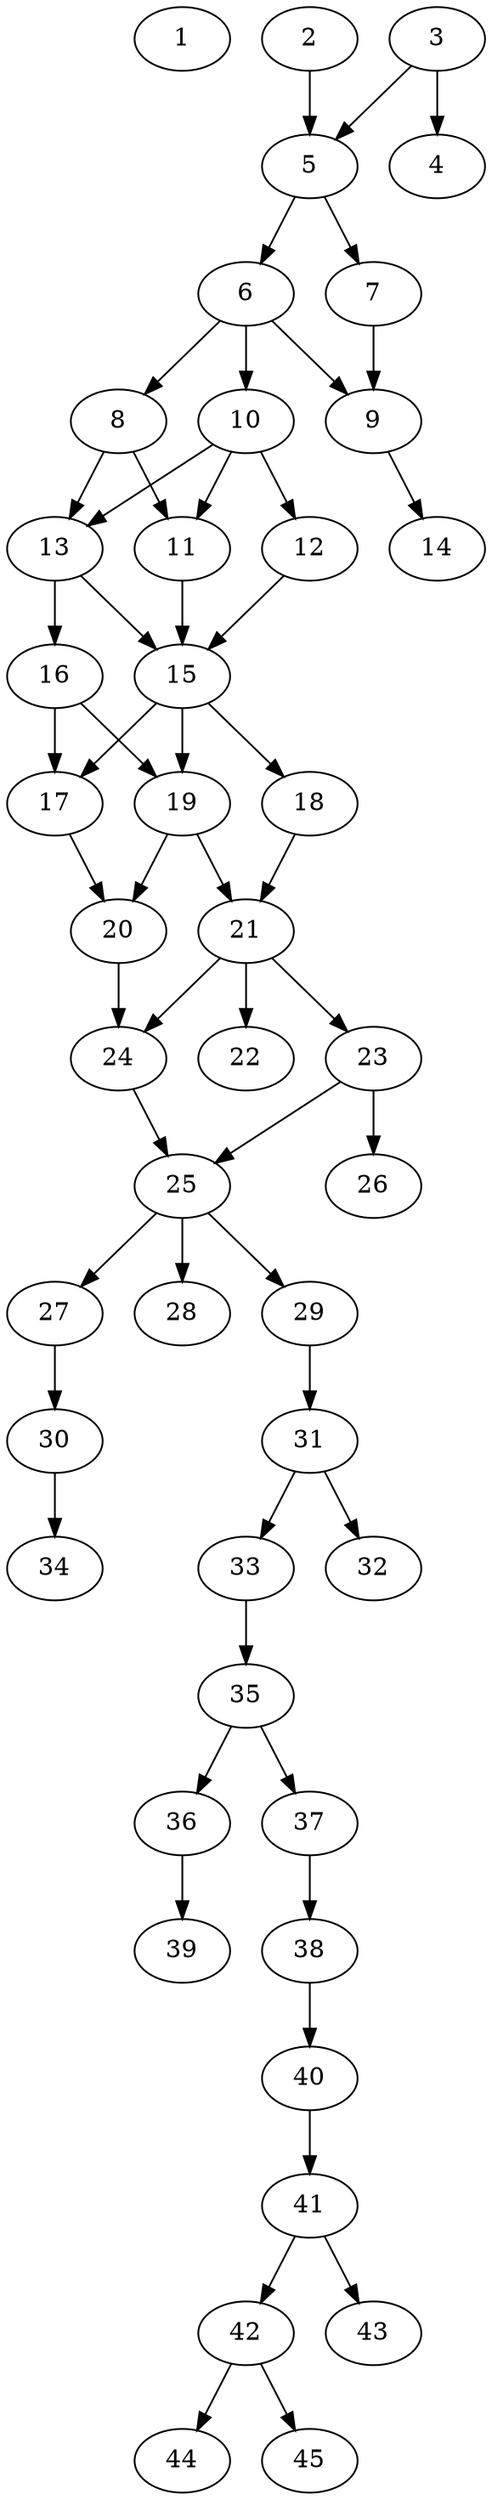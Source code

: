 // DAG automatically generated by daggen at Thu Oct  3 14:07:25 2019
// ./daggen --dot -n 45 --ccr 0.3 --fat 0.3 --regular 0.5 --density 0.6 --mindata 5242880 --maxdata 52428800 
digraph G {
  1 [size="80858453", alpha="0.16", expect_size="24257536"] 
  2 [size="143674027", alpha="0.13", expect_size="43102208"] 
  2 -> 5 [size ="43102208"]
  3 [size="139502933", alpha="0.09", expect_size="41850880"] 
  3 -> 4 [size ="41850880"]
  3 -> 5 [size ="41850880"]
  4 [size="171499520", alpha="0.20", expect_size="51449856"] 
  5 [size="84230827", alpha="0.13", expect_size="25269248"] 
  5 -> 6 [size ="25269248"]
  5 -> 7 [size ="25269248"]
  6 [size="80035840", alpha="0.10", expect_size="24010752"] 
  6 -> 8 [size ="24010752"]
  6 -> 9 [size ="24010752"]
  6 -> 10 [size ="24010752"]
  7 [size="110690987", alpha="0.14", expect_size="33207296"] 
  7 -> 9 [size ="33207296"]
  8 [size="74291200", alpha="0.08", expect_size="22287360"] 
  8 -> 11 [size ="22287360"]
  8 -> 13 [size ="22287360"]
  9 [size="77206187", alpha="0.12", expect_size="23161856"] 
  9 -> 14 [size ="23161856"]
  10 [size="100881067", alpha="0.00", expect_size="30264320"] 
  10 -> 11 [size ="30264320"]
  10 -> 12 [size ="30264320"]
  10 -> 13 [size ="30264320"]
  11 [size="77387093", alpha="0.08", expect_size="23216128"] 
  11 -> 15 [size ="23216128"]
  12 [size="45957120", alpha="0.05", expect_size="13787136"] 
  12 -> 15 [size ="13787136"]
  13 [size="145657173", alpha="0.14", expect_size="43697152"] 
  13 -> 15 [size ="43697152"]
  13 -> 16 [size ="43697152"]
  14 [size="56395093", alpha="0.10", expect_size="16918528"] 
  15 [size="52534613", alpha="0.15", expect_size="15760384"] 
  15 -> 17 [size ="15760384"]
  15 -> 18 [size ="15760384"]
  15 -> 19 [size ="15760384"]
  16 [size="155736747", alpha="0.03", expect_size="46721024"] 
  16 -> 17 [size ="46721024"]
  16 -> 19 [size ="46721024"]
  17 [size="75021653", alpha="0.08", expect_size="22506496"] 
  17 -> 20 [size ="22506496"]
  18 [size="24425813", alpha="0.01", expect_size="7327744"] 
  18 -> 21 [size ="7327744"]
  19 [size="90521600", alpha="0.04", expect_size="27156480"] 
  19 -> 20 [size ="27156480"]
  19 -> 21 [size ="27156480"]
  20 [size="30621013", alpha="0.08", expect_size="9186304"] 
  20 -> 24 [size ="9186304"]
  21 [size="31300267", alpha="0.19", expect_size="9390080"] 
  21 -> 22 [size ="9390080"]
  21 -> 23 [size ="9390080"]
  21 -> 24 [size ="9390080"]
  22 [size="97662293", alpha="0.07", expect_size="29298688"] 
  23 [size="140404053", alpha="0.11", expect_size="42121216"] 
  23 -> 25 [size ="42121216"]
  23 -> 26 [size ="42121216"]
  24 [size="95849813", alpha="0.14", expect_size="28754944"] 
  24 -> 25 [size ="28754944"]
  25 [size="18083840", alpha="0.05", expect_size="5425152"] 
  25 -> 27 [size ="5425152"]
  25 -> 28 [size ="5425152"]
  25 -> 29 [size ="5425152"]
  26 [size="132539733", alpha="0.05", expect_size="39761920"] 
  27 [size="155200853", alpha="0.16", expect_size="46560256"] 
  27 -> 30 [size ="46560256"]
  28 [size="59467093", alpha="0.14", expect_size="17840128"] 
  29 [size="70239573", alpha="0.00", expect_size="21071872"] 
  29 -> 31 [size ="21071872"]
  30 [size="100959573", alpha="0.17", expect_size="30287872"] 
  30 -> 34 [size ="30287872"]
  31 [size="161191253", alpha="0.01", expect_size="48357376"] 
  31 -> 32 [size ="48357376"]
  31 -> 33 [size ="48357376"]
  32 [size="157033813", alpha="0.09", expect_size="47110144"] 
  33 [size="57398613", alpha="0.13", expect_size="17219584"] 
  33 -> 35 [size ="17219584"]
  34 [size="141598720", alpha="0.03", expect_size="42479616"] 
  35 [size="91801600", alpha="0.16", expect_size="27540480"] 
  35 -> 36 [size ="27540480"]
  35 -> 37 [size ="27540480"]
  36 [size="132051627", alpha="0.07", expect_size="39615488"] 
  36 -> 39 [size ="39615488"]
  37 [size="167621973", alpha="0.06", expect_size="50286592"] 
  37 -> 38 [size ="50286592"]
  38 [size="134444373", alpha="0.05", expect_size="40333312"] 
  38 -> 40 [size ="40333312"]
  39 [size="89330347", alpha="0.14", expect_size="26799104"] 
  40 [size="92016640", alpha="0.04", expect_size="27604992"] 
  40 -> 41 [size ="27604992"]
  41 [size="68618240", alpha="0.17", expect_size="20585472"] 
  41 -> 42 [size ="20585472"]
  41 -> 43 [size ="20585472"]
  42 [size="79049387", alpha="0.19", expect_size="23714816"] 
  42 -> 44 [size ="23714816"]
  42 -> 45 [size ="23714816"]
  43 [size="151794347", alpha="0.17", expect_size="45538304"] 
  44 [size="100454400", alpha="0.05", expect_size="30136320"] 
  45 [size="121245013", alpha="0.13", expect_size="36373504"] 
}
